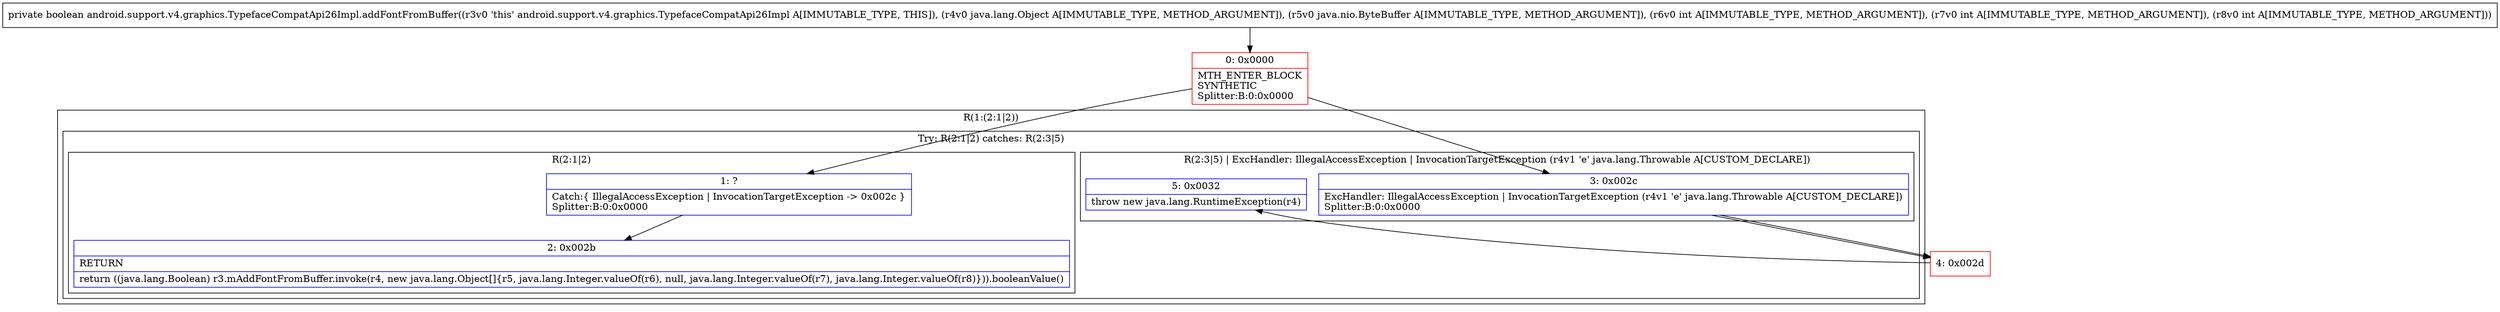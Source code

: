 digraph "CFG forandroid.support.v4.graphics.TypefaceCompatApi26Impl.addFontFromBuffer(Ljava\/lang\/Object;Ljava\/nio\/ByteBuffer;III)Z" {
subgraph cluster_Region_870069654 {
label = "R(1:(2:1|2))";
node [shape=record,color=blue];
subgraph cluster_TryCatchRegion_1036368915 {
label = "Try: R(2:1|2) catches: R(2:3|5)";
node [shape=record,color=blue];
subgraph cluster_Region_2040894877 {
label = "R(2:1|2)";
node [shape=record,color=blue];
Node_1 [shape=record,label="{1\:\ ?|Catch:\{ IllegalAccessException \| InvocationTargetException \-\> 0x002c \}\lSplitter:B:0:0x0000\l}"];
Node_2 [shape=record,label="{2\:\ 0x002b|RETURN\l|return ((java.lang.Boolean) r3.mAddFontFromBuffer.invoke(r4, new java.lang.Object[]\{r5, java.lang.Integer.valueOf(r6), null, java.lang.Integer.valueOf(r7), java.lang.Integer.valueOf(r8)\})).booleanValue()\l}"];
}
subgraph cluster_Region_480887730 {
label = "R(2:3|5) | ExcHandler: IllegalAccessException \| InvocationTargetException (r4v1 'e' java.lang.Throwable A[CUSTOM_DECLARE])\l";
node [shape=record,color=blue];
Node_3 [shape=record,label="{3\:\ 0x002c|ExcHandler: IllegalAccessException \| InvocationTargetException (r4v1 'e' java.lang.Throwable A[CUSTOM_DECLARE])\lSplitter:B:0:0x0000\l}"];
Node_5 [shape=record,label="{5\:\ 0x0032|throw new java.lang.RuntimeException(r4)\l}"];
}
}
}
subgraph cluster_Region_480887730 {
label = "R(2:3|5) | ExcHandler: IllegalAccessException \| InvocationTargetException (r4v1 'e' java.lang.Throwable A[CUSTOM_DECLARE])\l";
node [shape=record,color=blue];
Node_3 [shape=record,label="{3\:\ 0x002c|ExcHandler: IllegalAccessException \| InvocationTargetException (r4v1 'e' java.lang.Throwable A[CUSTOM_DECLARE])\lSplitter:B:0:0x0000\l}"];
Node_5 [shape=record,label="{5\:\ 0x0032|throw new java.lang.RuntimeException(r4)\l}"];
}
Node_0 [shape=record,color=red,label="{0\:\ 0x0000|MTH_ENTER_BLOCK\lSYNTHETIC\lSplitter:B:0:0x0000\l}"];
Node_4 [shape=record,color=red,label="{4\:\ 0x002d}"];
MethodNode[shape=record,label="{private boolean android.support.v4.graphics.TypefaceCompatApi26Impl.addFontFromBuffer((r3v0 'this' android.support.v4.graphics.TypefaceCompatApi26Impl A[IMMUTABLE_TYPE, THIS]), (r4v0 java.lang.Object A[IMMUTABLE_TYPE, METHOD_ARGUMENT]), (r5v0 java.nio.ByteBuffer A[IMMUTABLE_TYPE, METHOD_ARGUMENT]), (r6v0 int A[IMMUTABLE_TYPE, METHOD_ARGUMENT]), (r7v0 int A[IMMUTABLE_TYPE, METHOD_ARGUMENT]), (r8v0 int A[IMMUTABLE_TYPE, METHOD_ARGUMENT])) }"];
MethodNode -> Node_0;
Node_1 -> Node_2;
Node_3 -> Node_4;
Node_3 -> Node_4;
Node_0 -> Node_1;
Node_0 -> Node_3;
Node_4 -> Node_5;
}

